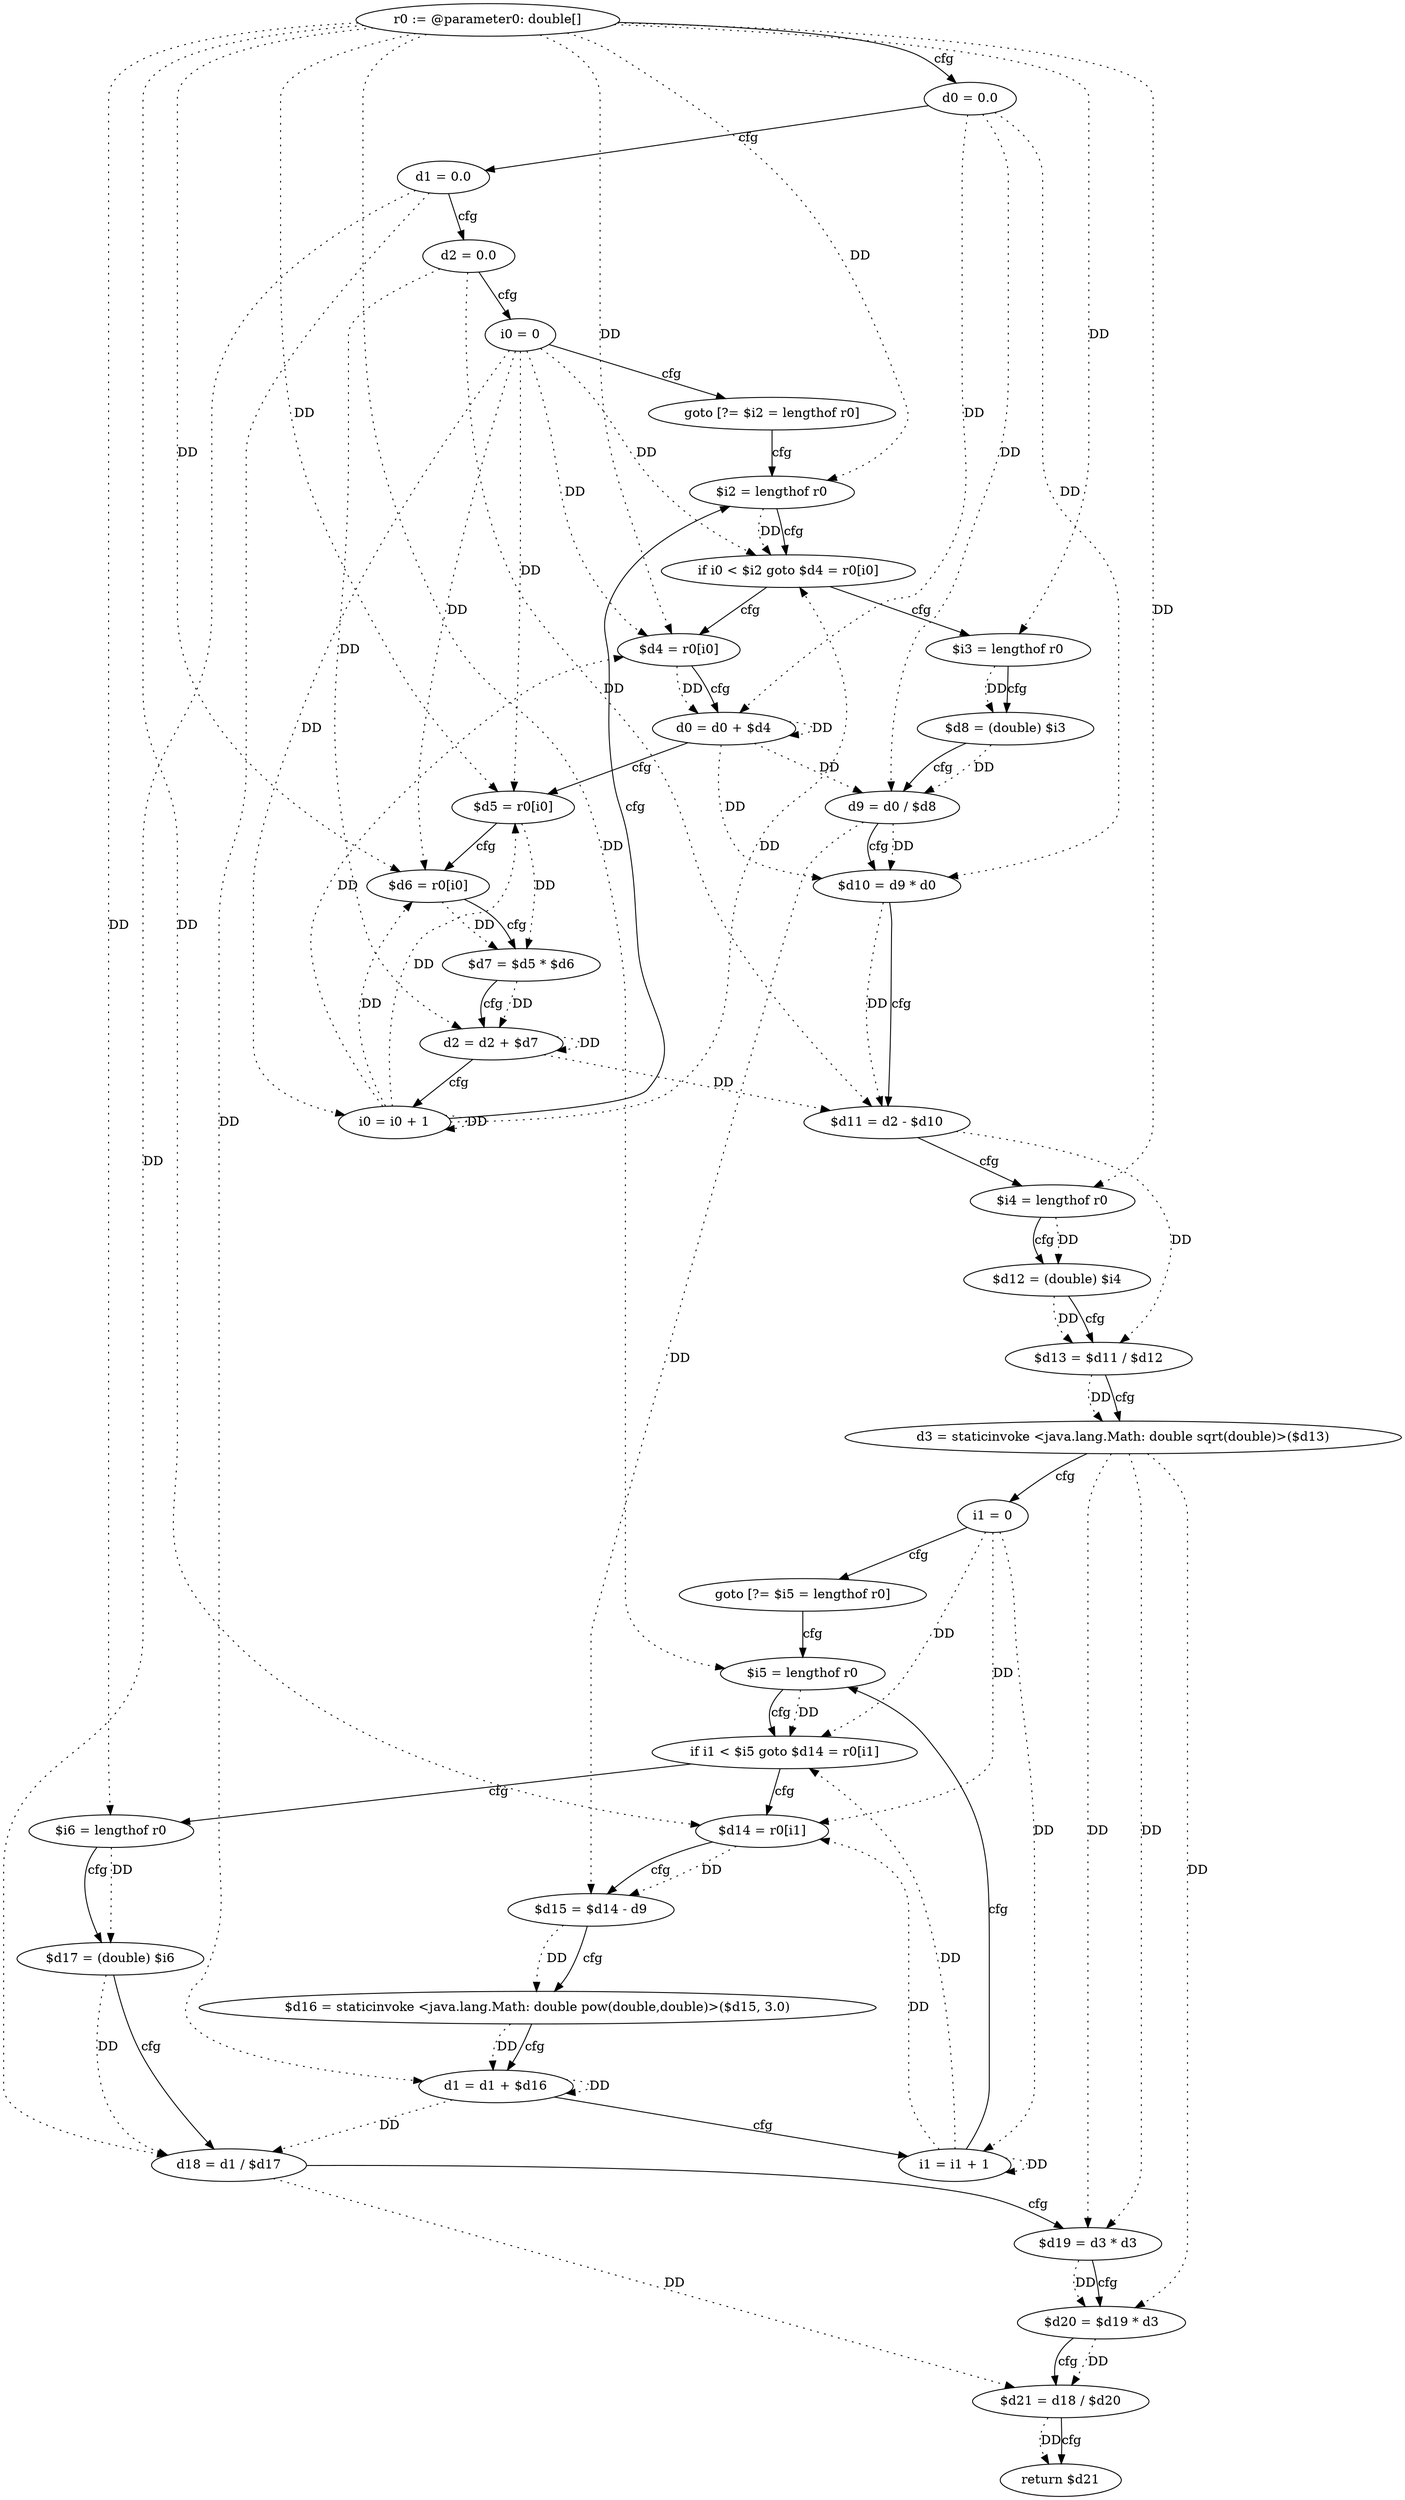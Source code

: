digraph "skew" {
    "0" [label="r0 := @parameter0: double[]",];
    "1" [label="d0 = 0.0",];
    "2" [label="d1 = 0.0",];
    "3" [label="d2 = 0.0",];
    "4" [label="i0 = 0",];
    "5" [label="goto [?= $i2 = lengthof r0]",];
    "6" [label="$d4 = r0[i0]",];
    "7" [label="d0 = d0 + $d4",];
    "8" [label="$d5 = r0[i0]",];
    "9" [label="$d6 = r0[i0]",];
    "10" [label="$d7 = $d5 * $d6",];
    "11" [label="d2 = d2 + $d7",];
    "12" [label="i0 = i0 + 1",];
    "13" [label="$i2 = lengthof r0",];
    "14" [label="if i0 < $i2 goto $d4 = r0[i0]",];
    "15" [label="$i3 = lengthof r0",];
    "16" [label="$d8 = (double) $i3",];
    "17" [label="d9 = d0 / $d8",];
    "18" [label="$d10 = d9 * d0",];
    "19" [label="$d11 = d2 - $d10",];
    "20" [label="$i4 = lengthof r0",];
    "21" [label="$d12 = (double) $i4",];
    "22" [label="$d13 = $d11 / $d12",];
    "23" [label="d3 = staticinvoke <java.lang.Math: double sqrt(double)>($d13)",];
    "24" [label="i1 = 0",];
    "25" [label="goto [?= $i5 = lengthof r0]",];
    "26" [label="$d14 = r0[i1]",];
    "27" [label="$d15 = $d14 - d9",];
    "28" [label="$d16 = staticinvoke <java.lang.Math: double pow(double,double)>($d15, 3.0)",];
    "29" [label="d1 = d1 + $d16",];
    "30" [label="i1 = i1 + 1",];
    "31" [label="$i5 = lengthof r0",];
    "32" [label="if i1 < $i5 goto $d14 = r0[i1]",];
    "33" [label="$i6 = lengthof r0",];
    "34" [label="$d17 = (double) $i6",];
    "35" [label="d18 = d1 / $d17",];
    "36" [label="$d19 = d3 * d3",];
    "37" [label="$d20 = $d19 * d3",];
    "38" [label="$d21 = d18 / $d20",];
    "39" [label="return $d21",];
    "0"->"6" [label="DD",style=dotted,];
    "0"->"8" [label="DD",style=dotted,];
    "0"->"9" [label="DD",style=dotted,];
    "0"->"13" [label="DD",style=dotted,];
    "0"->"15" [label="DD",style=dotted,];
    "0"->"20" [label="DD",style=dotted,];
    "0"->"26" [label="DD",style=dotted,];
    "0"->"31" [label="DD",style=dotted,];
    "0"->"33" [label="DD",style=dotted,];
    "1"->"7" [label="DD",style=dotted,];
    "1"->"17" [label="DD",style=dotted,];
    "1"->"18" [label="DD",style=dotted,];
    "2"->"29" [label="DD",style=dotted,];
    "2"->"35" [label="DD",style=dotted,];
    "3"->"11" [label="DD",style=dotted,];
    "3"->"19" [label="DD",style=dotted,];
    "4"->"6" [label="DD",style=dotted,];
    "4"->"8" [label="DD",style=dotted,];
    "4"->"9" [label="DD",style=dotted,];
    "4"->"12" [label="DD",style=dotted,];
    "4"->"14" [label="DD",style=dotted,];
    "6"->"7" [label="DD",style=dotted,];
    "7"->"7" [label="DD",style=dotted,];
    "7"->"17" [label="DD",style=dotted,];
    "7"->"18" [label="DD",style=dotted,];
    "8"->"10" [label="DD",style=dotted,];
    "9"->"10" [label="DD",style=dotted,];
    "10"->"11" [label="DD",style=dotted,];
    "11"->"11" [label="DD",style=dotted,];
    "11"->"19" [label="DD",style=dotted,];
    "12"->"6" [label="DD",style=dotted,];
    "12"->"8" [label="DD",style=dotted,];
    "12"->"9" [label="DD",style=dotted,];
    "12"->"12" [label="DD",style=dotted,];
    "12"->"14" [label="DD",style=dotted,];
    "13"->"14" [label="DD",style=dotted,];
    "15"->"16" [label="DD",style=dotted,];
    "16"->"17" [label="DD",style=dotted,];
    "17"->"18" [label="DD",style=dotted,];
    "17"->"27" [label="DD",style=dotted,];
    "18"->"19" [label="DD",style=dotted,];
    "19"->"22" [label="DD",style=dotted,];
    "20"->"21" [label="DD",style=dotted,];
    "21"->"22" [label="DD",style=dotted,];
    "22"->"23" [label="DD",style=dotted,];
    "23"->"36" [label="DD",style=dotted,];
    "23"->"36" [label="DD",style=dotted,];
    "23"->"37" [label="DD",style=dotted,];
    "24"->"26" [label="DD",style=dotted,];
    "24"->"30" [label="DD",style=dotted,];
    "24"->"32" [label="DD",style=dotted,];
    "26"->"27" [label="DD",style=dotted,];
    "27"->"28" [label="DD",style=dotted,];
    "28"->"29" [label="DD",style=dotted,];
    "29"->"29" [label="DD",style=dotted,];
    "29"->"35" [label="DD",style=dotted,];
    "30"->"26" [label="DD",style=dotted,];
    "30"->"30" [label="DD",style=dotted,];
    "30"->"32" [label="DD",style=dotted,];
    "31"->"32" [label="DD",style=dotted,];
    "33"->"34" [label="DD",style=dotted,];
    "34"->"35" [label="DD",style=dotted,];
    "35"->"38" [label="DD",style=dotted,];
    "36"->"37" [label="DD",style=dotted,];
    "37"->"38" [label="DD",style=dotted,];
    "38"->"39" [label="DD",style=dotted,];
    "0"->"1" [label="cfg",];
    "1"->"2" [label="cfg",];
    "2"->"3" [label="cfg",];
    "3"->"4" [label="cfg",];
    "4"->"5" [label="cfg",];
    "5"->"13" [label="cfg",];
    "6"->"7" [label="cfg",];
    "7"->"8" [label="cfg",];
    "8"->"9" [label="cfg",];
    "9"->"10" [label="cfg",];
    "10"->"11" [label="cfg",];
    "11"->"12" [label="cfg",];
    "12"->"13" [label="cfg",];
    "13"->"14" [label="cfg",];
    "14"->"15" [label="cfg",];
    "14"->"6" [label="cfg",];
    "15"->"16" [label="cfg",];
    "16"->"17" [label="cfg",];
    "17"->"18" [label="cfg",];
    "18"->"19" [label="cfg",];
    "19"->"20" [label="cfg",];
    "20"->"21" [label="cfg",];
    "21"->"22" [label="cfg",];
    "22"->"23" [label="cfg",];
    "23"->"24" [label="cfg",];
    "24"->"25" [label="cfg",];
    "25"->"31" [label="cfg",];
    "26"->"27" [label="cfg",];
    "27"->"28" [label="cfg",];
    "28"->"29" [label="cfg",];
    "29"->"30" [label="cfg",];
    "30"->"31" [label="cfg",];
    "31"->"32" [label="cfg",];
    "32"->"33" [label="cfg",];
    "32"->"26" [label="cfg",];
    "33"->"34" [label="cfg",];
    "34"->"35" [label="cfg",];
    "35"->"36" [label="cfg",];
    "36"->"37" [label="cfg",];
    "37"->"38" [label="cfg",];
    "38"->"39" [label="cfg",];
}
